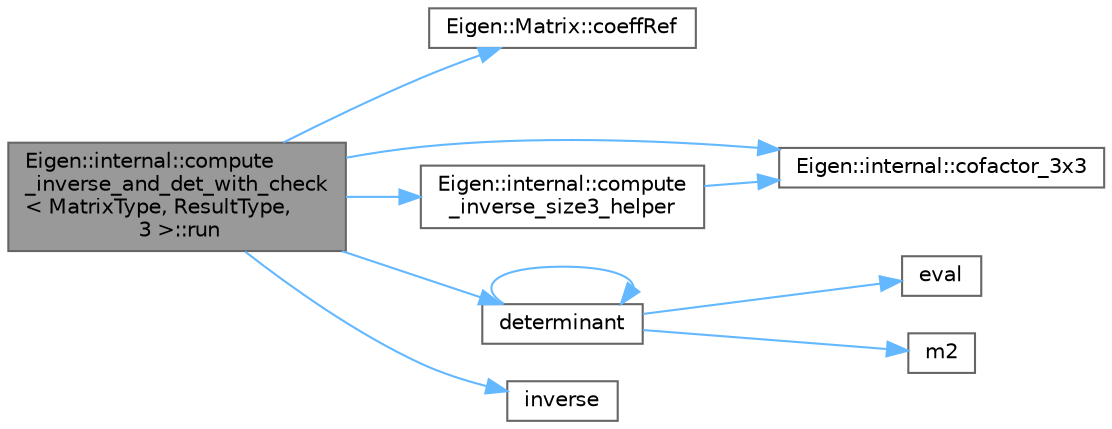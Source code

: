 digraph "Eigen::internal::compute_inverse_and_det_with_check&lt; MatrixType, ResultType, 3 &gt;::run"
{
 // LATEX_PDF_SIZE
  bgcolor="transparent";
  edge [fontname=Helvetica,fontsize=10,labelfontname=Helvetica,labelfontsize=10];
  node [fontname=Helvetica,fontsize=10,shape=box,height=0.2,width=0.4];
  rankdir="LR";
  Node1 [id="Node000001",label="Eigen::internal::compute\l_inverse_and_det_with_check\l\< MatrixType, ResultType,\l 3 \>::run",height=0.2,width=0.4,color="gray40", fillcolor="grey60", style="filled", fontcolor="black",tooltip=" "];
  Node1 -> Node2 [id="edge10_Node000001_Node000002",color="steelblue1",style="solid",tooltip=" "];
  Node2 [id="Node000002",label="Eigen::Matrix::coeffRef",height=0.2,width=0.4,color="grey40", fillcolor="white", style="filled",URL="$class_eigen_1_1_matrix.html#aec085505a683eaffbd9b6680e99611af",tooltip=" "];
  Node1 -> Node3 [id="edge11_Node000001_Node000003",color="steelblue1",style="solid",tooltip=" "];
  Node3 [id="Node000003",label="Eigen::internal::cofactor_3x3",height=0.2,width=0.4,color="grey40", fillcolor="white", style="filled",URL="$namespace_eigen_1_1internal.html#a9ea59f946316faf22f4e7444f693f465",tooltip=" "];
  Node1 -> Node4 [id="edge12_Node000001_Node000004",color="steelblue1",style="solid",tooltip=" "];
  Node4 [id="Node000004",label="Eigen::internal::compute\l_inverse_size3_helper",height=0.2,width=0.4,color="grey40", fillcolor="white", style="filled",URL="$namespace_eigen_1_1internal.html#aa20f632ca9086b4c12fd89ff6c275bff",tooltip=" "];
  Node4 -> Node3 [id="edge13_Node000004_Node000003",color="steelblue1",style="solid",tooltip=" "];
  Node1 -> Node5 [id="edge14_Node000001_Node000005",color="steelblue1",style="solid",tooltip=" "];
  Node5 [id="Node000005",label="determinant",height=0.2,width=0.4,color="grey40", fillcolor="white", style="filled",URL="$determinant_8cpp.html#a23eb90efd73058c5e4579446dbe819d3",tooltip=" "];
  Node5 -> Node5 [id="edge15_Node000005_Node000005",color="steelblue1",style="solid",tooltip=" "];
  Node5 -> Node6 [id="edge16_Node000005_Node000006",color="steelblue1",style="solid",tooltip=" "];
  Node6 [id="Node000006",label="eval",height=0.2,width=0.4,color="grey40", fillcolor="white", style="filled",URL="$sparse__permutations_8cpp.html#abf03ad46cd5db5b4eabad69a86a13a6c",tooltip=" "];
  Node5 -> Node7 [id="edge17_Node000005_Node000007",color="steelblue1",style="solid",tooltip=" "];
  Node7 [id="Node000007",label="m2",height=0.2,width=0.4,color="grey40", fillcolor="white", style="filled",URL="$_tutorial___map__using_8cpp.html#ab3a01b595d22393ace0d30d5fa299f76",tooltip=" "];
  Node1 -> Node8 [id="edge18_Node000001_Node000008",color="steelblue1",style="solid",tooltip=" "];
  Node8 [id="Node000008",label="inverse",height=0.2,width=0.4,color="grey40", fillcolor="white", style="filled",URL="$_array_cwise_unary_ops_8h.html#ab3df1b08b9c073db2a7e61a9b06bb295",tooltip=" "];
}
